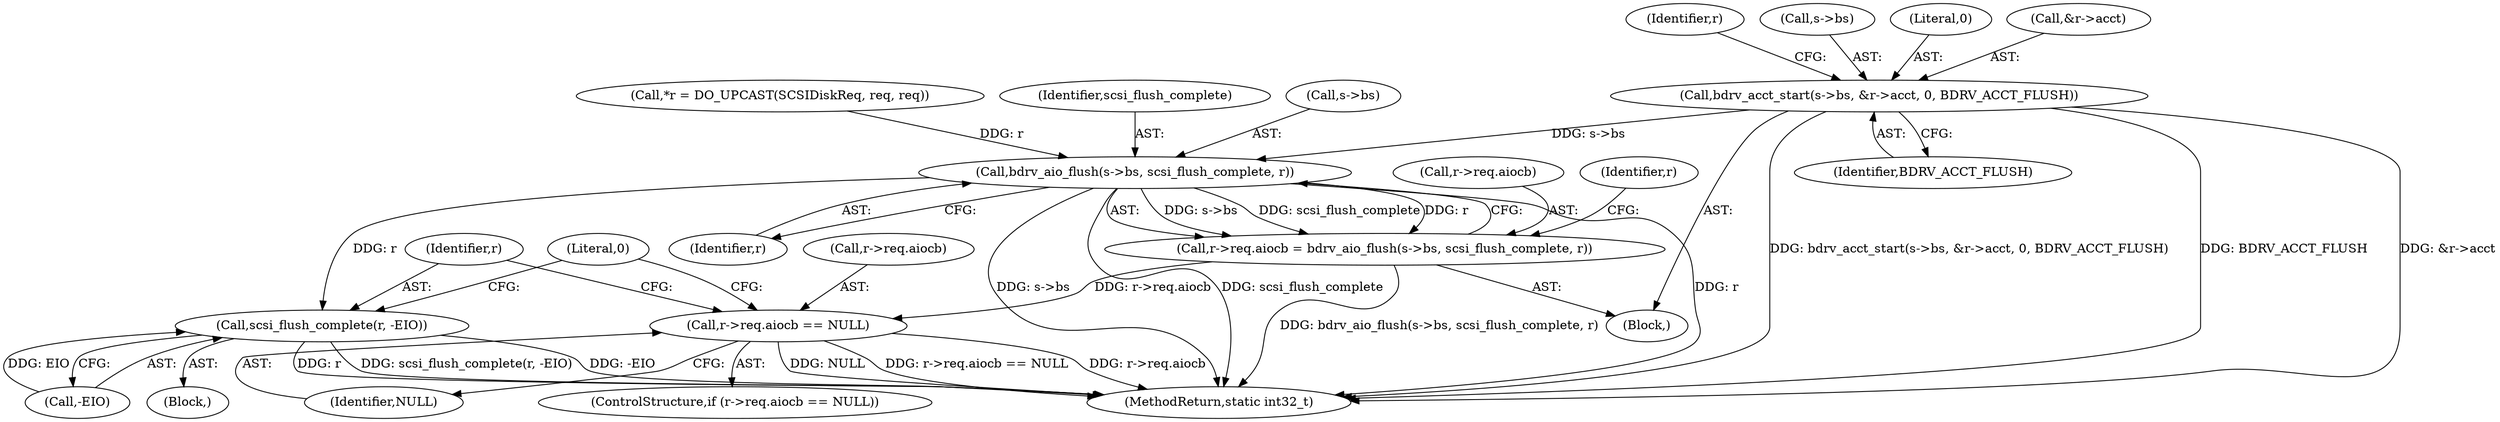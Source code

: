 digraph "0_qemu_7285477ab11831b1cf56e45878a89170dd06d9b9_4@pointer" {
"1000206" [label="(Call,bdrv_acct_start(s->bs, &r->acct, 0, BDRV_ACCT_FLUSH))"];
"1000222" [label="(Call,bdrv_aio_flush(s->bs, scsi_flush_complete, r))"];
"1000216" [label="(Call,r->req.aiocb = bdrv_aio_flush(s->bs, scsi_flush_complete, r))"];
"1000229" [label="(Call,r->req.aiocb == NULL)"];
"1000237" [label="(Call,scsi_flush_complete(r, -EIO))"];
"1000226" [label="(Identifier,scsi_flush_complete)"];
"1000228" [label="(ControlStructure,if (r->req.aiocb == NULL))"];
"1000237" [label="(Call,scsi_flush_complete(r, -EIO))"];
"1000235" [label="(Identifier,NULL)"];
"1000242" [label="(Literal,0)"];
"1000227" [label="(Identifier,r)"];
"1000170" [label="(Block,)"];
"1000223" [label="(Call,s->bs)"];
"1000206" [label="(Call,bdrv_acct_start(s->bs, &r->acct, 0, BDRV_ACCT_FLUSH))"];
"1000216" [label="(Call,r->req.aiocb = bdrv_aio_flush(s->bs, scsi_flush_complete, r))"];
"1000219" [label="(Identifier,r)"];
"1000239" [label="(Call,-EIO)"];
"1000232" [label="(Identifier,r)"];
"1000222" [label="(Call,bdrv_aio_flush(s->bs, scsi_flush_complete, r))"];
"1000229" [label="(Call,r->req.aiocb == NULL)"];
"1000230" [label="(Call,r->req.aiocb)"];
"1000639" [label="(MethodReturn,static int32_t)"];
"1000207" [label="(Call,s->bs)"];
"1000238" [label="(Identifier,r)"];
"1000214" [label="(Literal,0)"];
"1000236" [label="(Block,)"];
"1000217" [label="(Call,r->req.aiocb)"];
"1000109" [label="(Call,*r = DO_UPCAST(SCSIDiskReq, req, req))"];
"1000210" [label="(Call,&r->acct)"];
"1000215" [label="(Identifier,BDRV_ACCT_FLUSH)"];
"1000206" -> "1000170"  [label="AST: "];
"1000206" -> "1000215"  [label="CFG: "];
"1000207" -> "1000206"  [label="AST: "];
"1000210" -> "1000206"  [label="AST: "];
"1000214" -> "1000206"  [label="AST: "];
"1000215" -> "1000206"  [label="AST: "];
"1000219" -> "1000206"  [label="CFG: "];
"1000206" -> "1000639"  [label="DDG: &r->acct"];
"1000206" -> "1000639"  [label="DDG: bdrv_acct_start(s->bs, &r->acct, 0, BDRV_ACCT_FLUSH)"];
"1000206" -> "1000639"  [label="DDG: BDRV_ACCT_FLUSH"];
"1000206" -> "1000222"  [label="DDG: s->bs"];
"1000222" -> "1000216"  [label="AST: "];
"1000222" -> "1000227"  [label="CFG: "];
"1000223" -> "1000222"  [label="AST: "];
"1000226" -> "1000222"  [label="AST: "];
"1000227" -> "1000222"  [label="AST: "];
"1000216" -> "1000222"  [label="CFG: "];
"1000222" -> "1000639"  [label="DDG: r"];
"1000222" -> "1000639"  [label="DDG: s->bs"];
"1000222" -> "1000639"  [label="DDG: scsi_flush_complete"];
"1000222" -> "1000216"  [label="DDG: s->bs"];
"1000222" -> "1000216"  [label="DDG: scsi_flush_complete"];
"1000222" -> "1000216"  [label="DDG: r"];
"1000109" -> "1000222"  [label="DDG: r"];
"1000222" -> "1000237"  [label="DDG: r"];
"1000216" -> "1000170"  [label="AST: "];
"1000217" -> "1000216"  [label="AST: "];
"1000232" -> "1000216"  [label="CFG: "];
"1000216" -> "1000639"  [label="DDG: bdrv_aio_flush(s->bs, scsi_flush_complete, r)"];
"1000216" -> "1000229"  [label="DDG: r->req.aiocb"];
"1000229" -> "1000228"  [label="AST: "];
"1000229" -> "1000235"  [label="CFG: "];
"1000230" -> "1000229"  [label="AST: "];
"1000235" -> "1000229"  [label="AST: "];
"1000238" -> "1000229"  [label="CFG: "];
"1000242" -> "1000229"  [label="CFG: "];
"1000229" -> "1000639"  [label="DDG: NULL"];
"1000229" -> "1000639"  [label="DDG: r->req.aiocb == NULL"];
"1000229" -> "1000639"  [label="DDG: r->req.aiocb"];
"1000237" -> "1000236"  [label="AST: "];
"1000237" -> "1000239"  [label="CFG: "];
"1000238" -> "1000237"  [label="AST: "];
"1000239" -> "1000237"  [label="AST: "];
"1000242" -> "1000237"  [label="CFG: "];
"1000237" -> "1000639"  [label="DDG: scsi_flush_complete(r, -EIO)"];
"1000237" -> "1000639"  [label="DDG: -EIO"];
"1000237" -> "1000639"  [label="DDG: r"];
"1000239" -> "1000237"  [label="DDG: EIO"];
}
